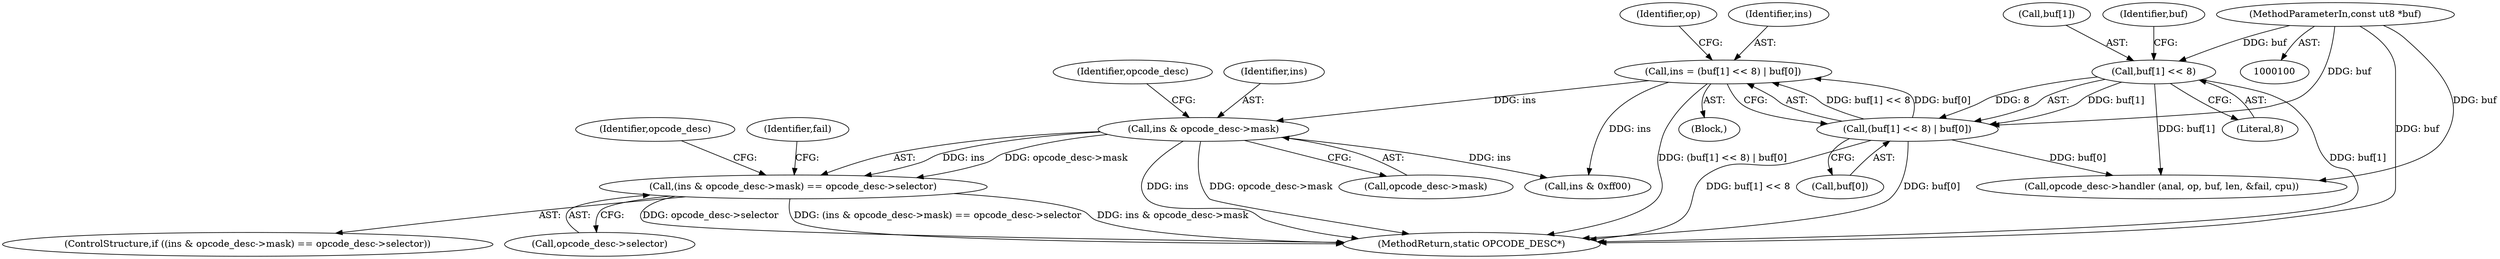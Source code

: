 digraph "0_radare2_b35530fa0681b27eba084de5527037ebfb397422@pointer" {
"1000166" [label="(Call,(ins & opcode_desc->mask) == opcode_desc->selector)"];
"1000167" [label="(Call,ins & opcode_desc->mask)"];
"1000117" [label="(Call,ins = (buf[1] << 8) | buf[0])"];
"1000119" [label="(Call,(buf[1] << 8) | buf[0])"];
"1000120" [label="(Call,buf[1] << 8)"];
"1000104" [label="(MethodParameterIn,const ut8 *buf)"];
"1000131" [label="(Identifier,op)"];
"1000167" [label="(Call,ins & opcode_desc->mask)"];
"1000173" [label="(Identifier,opcode_desc)"];
"1000169" [label="(Call,opcode_desc->mask)"];
"1000168" [label="(Identifier,ins)"];
"1000117" [label="(Call,ins = (buf[1] << 8) | buf[0])"];
"1000221" [label="(Call,opcode_desc->handler (anal, op, buf, len, &fail, cpu))"];
"1000104" [label="(MethodParameterIn,const ut8 *buf)"];
"1000172" [label="(Call,opcode_desc->selector)"];
"1000118" [label="(Identifier,ins)"];
"1000120" [label="(Call,buf[1] << 8)"];
"1000163" [label="(Identifier,opcode_desc)"];
"1000125" [label="(Call,buf[0])"];
"1000121" [label="(Call,buf[1])"];
"1000165" [label="(ControlStructure,if ((ins & opcode_desc->mask) == opcode_desc->selector))"];
"1000166" [label="(Call,(ins & opcode_desc->mask) == opcode_desc->selector)"];
"1000126" [label="(Identifier,buf)"];
"1000177" [label="(Identifier,fail)"];
"1000290" [label="(Call,ins & 0xff00)"];
"1000119" [label="(Call,(buf[1] << 8) | buf[0])"];
"1000107" [label="(Block,)"];
"1000360" [label="(MethodReturn,static OPCODE_DESC*)"];
"1000124" [label="(Literal,8)"];
"1000166" -> "1000165"  [label="AST: "];
"1000166" -> "1000172"  [label="CFG: "];
"1000167" -> "1000166"  [label="AST: "];
"1000172" -> "1000166"  [label="AST: "];
"1000177" -> "1000166"  [label="CFG: "];
"1000163" -> "1000166"  [label="CFG: "];
"1000166" -> "1000360"  [label="DDG: opcode_desc->selector"];
"1000166" -> "1000360"  [label="DDG: (ins & opcode_desc->mask) == opcode_desc->selector"];
"1000166" -> "1000360"  [label="DDG: ins & opcode_desc->mask"];
"1000167" -> "1000166"  [label="DDG: ins"];
"1000167" -> "1000166"  [label="DDG: opcode_desc->mask"];
"1000167" -> "1000169"  [label="CFG: "];
"1000168" -> "1000167"  [label="AST: "];
"1000169" -> "1000167"  [label="AST: "];
"1000173" -> "1000167"  [label="CFG: "];
"1000167" -> "1000360"  [label="DDG: ins"];
"1000167" -> "1000360"  [label="DDG: opcode_desc->mask"];
"1000117" -> "1000167"  [label="DDG: ins"];
"1000167" -> "1000290"  [label="DDG: ins"];
"1000117" -> "1000107"  [label="AST: "];
"1000117" -> "1000119"  [label="CFG: "];
"1000118" -> "1000117"  [label="AST: "];
"1000119" -> "1000117"  [label="AST: "];
"1000131" -> "1000117"  [label="CFG: "];
"1000117" -> "1000360"  [label="DDG: (buf[1] << 8) | buf[0]"];
"1000119" -> "1000117"  [label="DDG: buf[1] << 8"];
"1000119" -> "1000117"  [label="DDG: buf[0]"];
"1000117" -> "1000290"  [label="DDG: ins"];
"1000119" -> "1000125"  [label="CFG: "];
"1000120" -> "1000119"  [label="AST: "];
"1000125" -> "1000119"  [label="AST: "];
"1000119" -> "1000360"  [label="DDG: buf[0]"];
"1000119" -> "1000360"  [label="DDG: buf[1] << 8"];
"1000120" -> "1000119"  [label="DDG: buf[1]"];
"1000120" -> "1000119"  [label="DDG: 8"];
"1000104" -> "1000119"  [label="DDG: buf"];
"1000119" -> "1000221"  [label="DDG: buf[0]"];
"1000120" -> "1000124"  [label="CFG: "];
"1000121" -> "1000120"  [label="AST: "];
"1000124" -> "1000120"  [label="AST: "];
"1000126" -> "1000120"  [label="CFG: "];
"1000120" -> "1000360"  [label="DDG: buf[1]"];
"1000104" -> "1000120"  [label="DDG: buf"];
"1000120" -> "1000221"  [label="DDG: buf[1]"];
"1000104" -> "1000100"  [label="AST: "];
"1000104" -> "1000360"  [label="DDG: buf"];
"1000104" -> "1000221"  [label="DDG: buf"];
}
